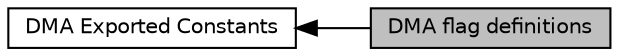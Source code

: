 digraph "DMA flag definitions"
{
  edge [fontname="Helvetica",fontsize="10",labelfontname="Helvetica",labelfontsize="10"];
  node [fontname="Helvetica",fontsize="10",shape=box];
  rankdir=LR;
  Node2 [label="DMA Exported Constants",height=0.2,width=0.4,color="black", fillcolor="white", style="filled",URL="$group___d_m_a___exported___constants.html",tooltip=" "];
  Node1 [label="DMA flag definitions",height=0.2,width=0.4,color="black", fillcolor="grey75", style="filled", fontcolor="black",tooltip=" "];
  Node2->Node1 [shape=plaintext, dir="back", style="solid"];
}
